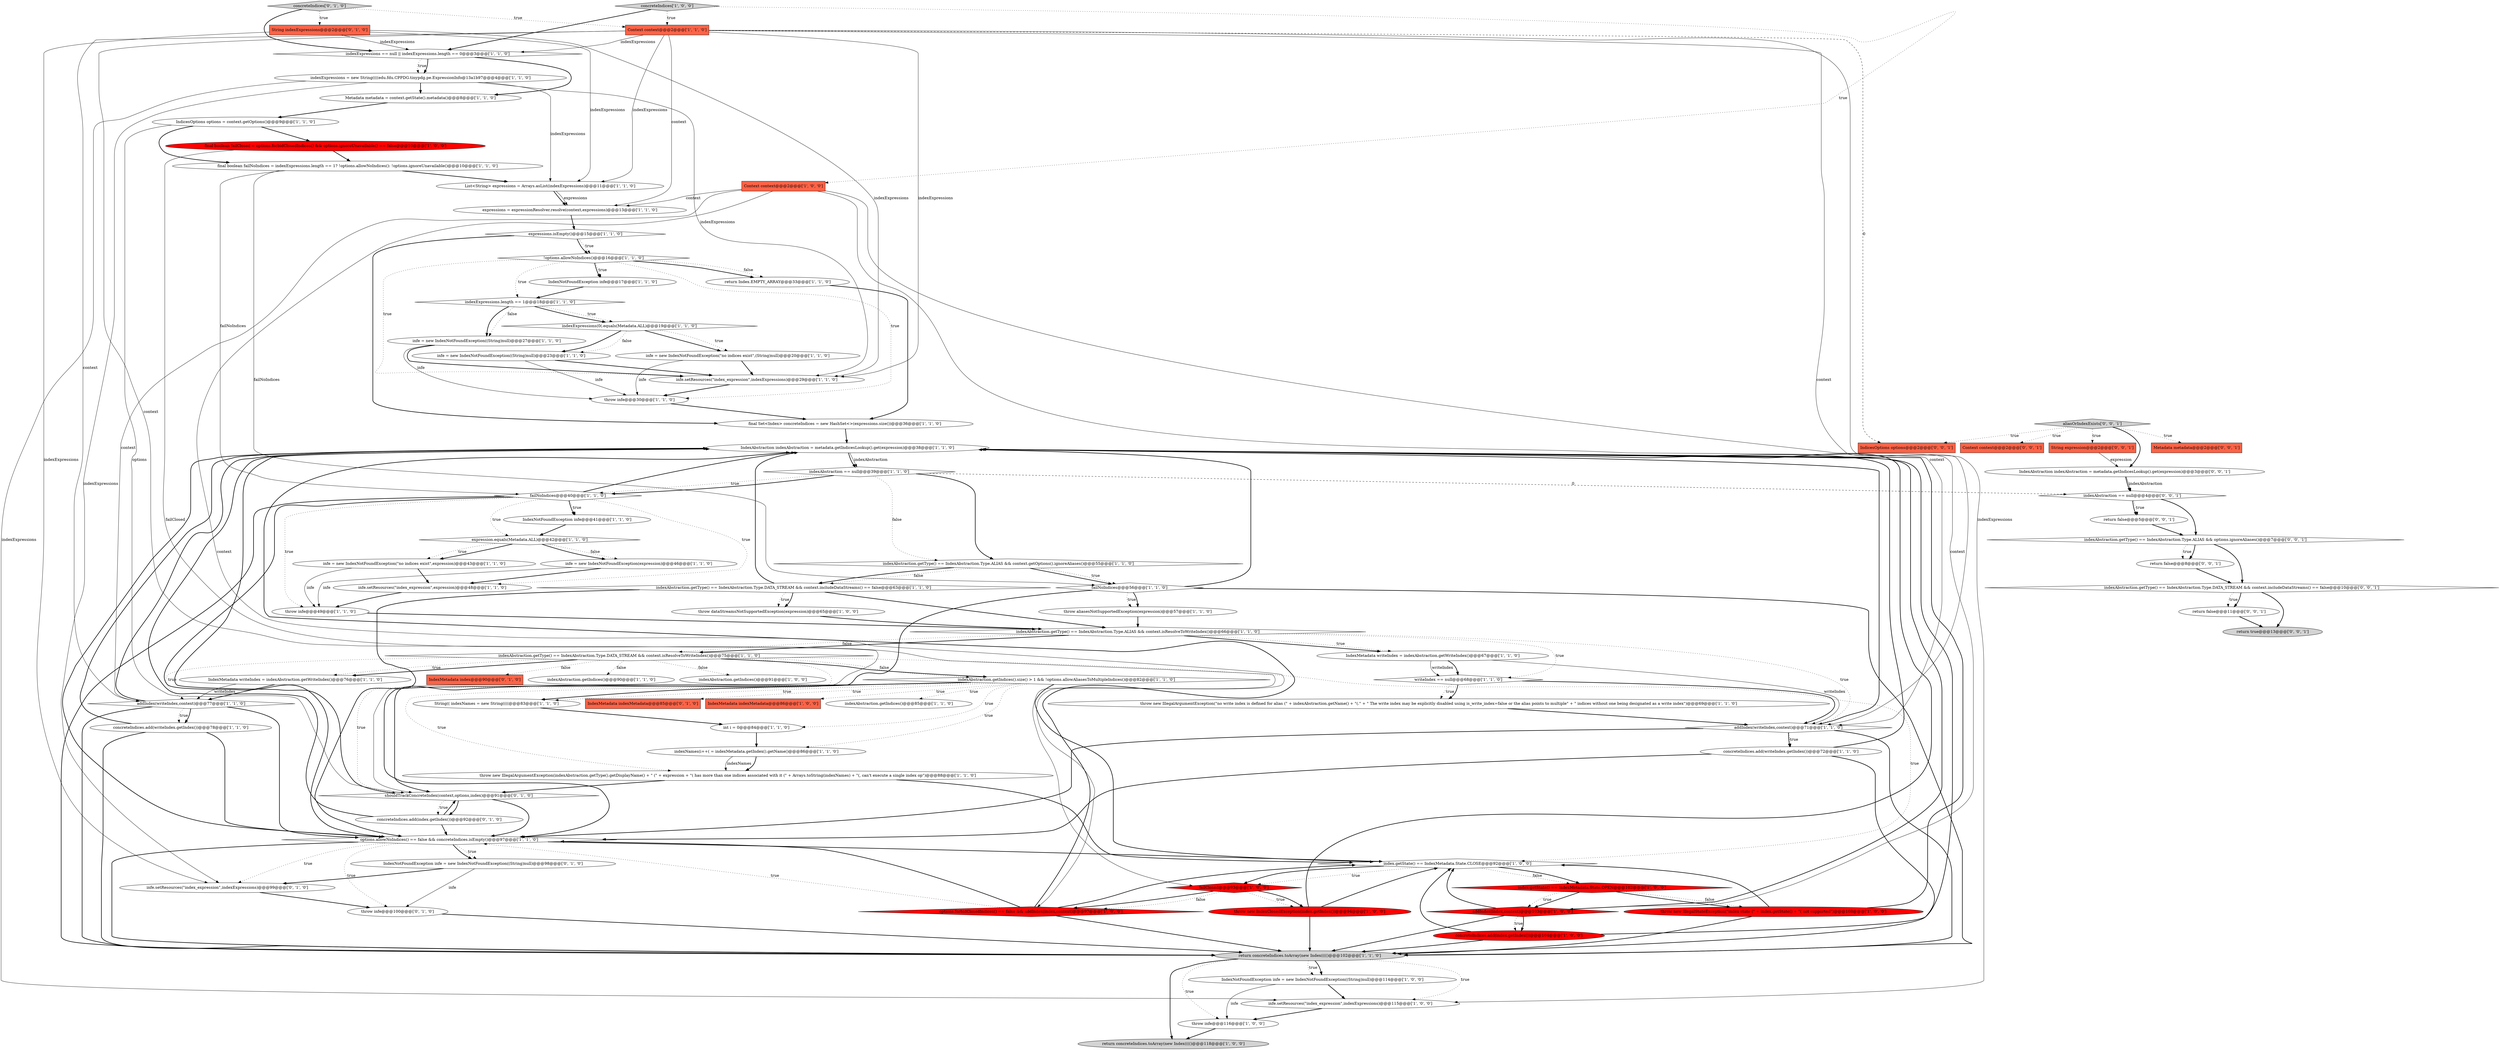 digraph {
69 [style = filled, label = "infe = new IndexNotFoundException(\"no indices exist\",(String)null)@@@20@@@['1', '1', '0']", fillcolor = white, shape = ellipse image = "AAA0AAABBB1BBB"];
78 [style = filled, label = "shouldTrackConcreteIndex(context,options,index)@@@91@@@['0', '1', '0']", fillcolor = white, shape = diamond image = "AAA0AAABBB2BBB"];
45 [style = filled, label = "throw new IllegalStateException(\"index state (\" + index.getState() + \"( not supported\")@@@108@@@['1', '0', '0']", fillcolor = red, shape = ellipse image = "AAA1AAABBB1BBB"];
12 [style = filled, label = "IndexMetadata indexMetadata@@@86@@@['1', '0', '0']", fillcolor = tomato, shape = box image = "AAA0AAABBB1BBB"];
35 [style = filled, label = "IndexAbstraction indexAbstraction = metadata.getIndicesLookup().get(expression)@@@38@@@['1', '1', '0']", fillcolor = white, shape = ellipse image = "AAA0AAABBB1BBB"];
38 [style = filled, label = "throw dataStreamsNotSupportedException(expression)@@@65@@@['1', '0', '0']", fillcolor = white, shape = ellipse image = "AAA0AAABBB1BBB"];
39 [style = filled, label = "indexAbstraction == null@@@39@@@['1', '1', '0']", fillcolor = white, shape = diamond image = "AAA0AAABBB1BBB"];
21 [style = filled, label = "throw aliasesNotSupportedException(expression)@@@57@@@['1', '1', '0']", fillcolor = white, shape = ellipse image = "AAA0AAABBB1BBB"];
46 [style = filled, label = "return concreteIndices.toArray(new Index(((()@@@102@@@['1', '1', '0']", fillcolor = lightgray, shape = ellipse image = "AAA0AAABBB1BBB"];
67 [style = filled, label = "IndexMetadata writeIndex = indexAbstraction.getWriteIndex()@@@76@@@['1', '1', '0']", fillcolor = white, shape = ellipse image = "AAA0AAABBB1BBB"];
8 [style = filled, label = "concreteIndices.add(writeIndex.getIndex())@@@78@@@['1', '1', '0']", fillcolor = white, shape = ellipse image = "AAA0AAABBB1BBB"];
84 [style = filled, label = "indexAbstraction.getType() == IndexAbstraction.Type.DATA_STREAM && context.includeDataStreams() == false@@@10@@@['0', '0', '1']", fillcolor = white, shape = diamond image = "AAA0AAABBB3BBB"];
23 [style = filled, label = "indexAbstraction.getType() == IndexAbstraction.Type.ALIAS && context.isResolveToWriteIndex()@@@66@@@['1', '1', '0']", fillcolor = white, shape = diamond image = "AAA0AAABBB1BBB"];
49 [style = filled, label = "IndicesOptions options = context.getOptions()@@@9@@@['1', '1', '0']", fillcolor = white, shape = ellipse image = "AAA0AAABBB1BBB"];
53 [style = filled, label = "index.getState() == IndexMetadata.State.CLOSE@@@92@@@['1', '0', '0']", fillcolor = white, shape = diamond image = "AAA0AAABBB1BBB"];
19 [style = filled, label = "IndexNotFoundException infe = new IndexNotFoundException((String)null)@@@114@@@['1', '0', '0']", fillcolor = white, shape = ellipse image = "AAA0AAABBB1BBB"];
34 [style = filled, label = "indexAbstraction.getIndices()@@@91@@@['1', '0', '0']", fillcolor = white, shape = ellipse image = "AAA0AAABBB1BBB"];
62 [style = filled, label = "throw infe@@@30@@@['1', '1', '0']", fillcolor = white, shape = ellipse image = "AAA0AAABBB1BBB"];
85 [style = filled, label = "String expression@@@2@@@['0', '0', '1']", fillcolor = tomato, shape = box image = "AAA0AAABBB3BBB"];
17 [style = filled, label = "Context context@@@2@@@['1', '1', '0']", fillcolor = tomato, shape = box image = "AAA0AAABBB1BBB"];
13 [style = filled, label = "final boolean failClosed = options.forbidClosedIndices() && options.ignoreUnavailable() == false@@@10@@@['1', '0', '0']", fillcolor = red, shape = ellipse image = "AAA1AAABBB1BBB"];
90 [style = filled, label = "aliasOrIndexExists['0', '0', '1']", fillcolor = lightgray, shape = diamond image = "AAA0AAABBB3BBB"];
50 [style = filled, label = "infe = new IndexNotFoundException((String)null)@@@27@@@['1', '1', '0']", fillcolor = white, shape = ellipse image = "AAA0AAABBB1BBB"];
3 [style = filled, label = "indexAbstraction.getType() == IndexAbstraction.Type.DATA_STREAM && context.isResolveToWriteIndex()@@@75@@@['1', '1', '0']", fillcolor = white, shape = diamond image = "AAA0AAABBB1BBB"];
70 [style = filled, label = "String indexExpressions@@@2@@@['0', '1', '0']", fillcolor = tomato, shape = box image = "AAA0AAABBB2BBB"];
81 [style = filled, label = "return false@@@11@@@['0', '0', '1']", fillcolor = white, shape = ellipse image = "AAA0AAABBB3BBB"];
82 [style = filled, label = "return false@@@5@@@['0', '0', '1']", fillcolor = white, shape = ellipse image = "AAA0AAABBB3BBB"];
91 [style = filled, label = "indexAbstraction == null@@@4@@@['0', '0', '1']", fillcolor = white, shape = diamond image = "AAA0AAABBB3BBB"];
33 [style = filled, label = "return Index.EMPTY_ARRAY@@@33@@@['1', '1', '0']", fillcolor = white, shape = ellipse image = "AAA0AAABBB1BBB"];
60 [style = filled, label = "failClosed@@@93@@@['1', '0', '0']", fillcolor = red, shape = diamond image = "AAA1AAABBB1BBB"];
28 [style = filled, label = "failNoIndices@@@56@@@['1', '1', '0']", fillcolor = white, shape = diamond image = "AAA0AAABBB1BBB"];
61 [style = filled, label = "infe.setResources(\"index_expression\",indexExpressions)@@@115@@@['1', '0', '0']", fillcolor = white, shape = ellipse image = "AAA0AAABBB1BBB"];
87 [style = filled, label = "return false@@@8@@@['0', '0', '1']", fillcolor = white, shape = ellipse image = "AAA0AAABBB3BBB"];
80 [style = filled, label = "IndexAbstraction indexAbstraction = metadata.getIndicesLookup().get(expression)@@@3@@@['0', '0', '1']", fillcolor = white, shape = ellipse image = "AAA0AAABBB3BBB"];
41 [style = filled, label = "final boolean failNoIndices = indexExpressions.length == 1? !options.allowNoIndices(): !options.ignoreUnavailable()@@@10@@@['1', '1', '0']", fillcolor = white, shape = ellipse image = "AAA0AAABBB1BBB"];
59 [style = filled, label = "return concreteIndices.toArray(new Index(((()@@@118@@@['1', '0', '0']", fillcolor = lightgray, shape = ellipse image = "AAA0AAABBB1BBB"];
52 [style = filled, label = "indexAbstraction.getType() == IndexAbstraction.Type.DATA_STREAM && context.includeDataStreams() == false@@@63@@@['1', '1', '0']", fillcolor = white, shape = diamond image = "AAA0AAABBB1BBB"];
36 [style = filled, label = "indexAbstraction.getType() == IndexAbstraction.Type.ALIAS && context.getOptions().ignoreAliases()@@@55@@@['1', '1', '0']", fillcolor = white, shape = diamond image = "AAA0AAABBB1BBB"];
26 [style = filled, label = "addIndex(writeIndex,context)@@@77@@@['1', '1', '0']", fillcolor = white, shape = diamond image = "AAA0AAABBB1BBB"];
48 [style = filled, label = "indexExpressions = new String((((edu.fdu.CPPDG.tinypdg.pe.ExpressionInfo@13a1b97@@@4@@@['1', '1', '0']", fillcolor = white, shape = ellipse image = "AAA0AAABBB1BBB"];
15 [style = filled, label = "addIndex(index,context)@@@103@@@['1', '0', '0']", fillcolor = red, shape = diamond image = "AAA1AAABBB1BBB"];
47 [style = filled, label = "infe = new IndexNotFoundException(expression)@@@46@@@['1', '1', '0']", fillcolor = white, shape = ellipse image = "AAA0AAABBB1BBB"];
58 [style = filled, label = "!options.allowNoIndices()@@@16@@@['1', '1', '0']", fillcolor = white, shape = diamond image = "AAA0AAABBB1BBB"];
51 [style = filled, label = "infe.setResources(\"index_expression\",indexExpressions)@@@29@@@['1', '1', '0']", fillcolor = white, shape = ellipse image = "AAA0AAABBB1BBB"];
40 [style = filled, label = "infe = new IndexNotFoundException(\"no indices exist\",expression)@@@43@@@['1', '1', '0']", fillcolor = white, shape = ellipse image = "AAA0AAABBB1BBB"];
31 [style = filled, label = "concreteIndices['1', '0', '0']", fillcolor = lightgray, shape = diamond image = "AAA0AAABBB1BBB"];
14 [style = filled, label = "int i = 0@@@84@@@['1', '1', '0']", fillcolor = white, shape = ellipse image = "AAA0AAABBB1BBB"];
30 [style = filled, label = "List<String> expressions = Arrays.asList(indexExpressions)@@@11@@@['1', '1', '0']", fillcolor = white, shape = ellipse image = "AAA0AAABBB1BBB"];
4 [style = filled, label = "indexNames(i++( = indexMetadata.getIndex().getName()@@@86@@@['1', '1', '0']", fillcolor = white, shape = ellipse image = "AAA0AAABBB1BBB"];
10 [style = filled, label = "options.forbidClosedIndices() == false && addIndex(index,context)@@@97@@@['1', '0', '0']", fillcolor = red, shape = diamond image = "AAA1AAABBB1BBB"];
16 [style = filled, label = "Context context@@@2@@@['1', '0', '0']", fillcolor = tomato, shape = box image = "AAA0AAABBB1BBB"];
74 [style = filled, label = "IndexNotFoundException infe = new IndexNotFoundException((String)null)@@@98@@@['0', '1', '0']", fillcolor = white, shape = ellipse image = "AAA0AAABBB2BBB"];
9 [style = filled, label = "throw new IllegalArgumentException(\"no write index is defined for alias (\" + indexAbstraction.getName() + \"(.\" + \" The write index may be explicitly disabled using is_write_index=false or the alias points to multiple\" + \" indices without one being designated as a write index\")@@@69@@@['1', '1', '0']", fillcolor = white, shape = ellipse image = "AAA0AAABBB1BBB"];
76 [style = filled, label = "throw infe@@@100@@@['0', '1', '0']", fillcolor = white, shape = ellipse image = "AAA0AAABBB2BBB"];
64 [style = filled, label = "options.allowNoIndices() == false && concreteIndices.isEmpty()@@@97@@@['1', '1', '0']", fillcolor = white, shape = diamond image = "AAA0AAABBB1BBB"];
63 [style = filled, label = "indexExpressions(0(.equals(Metadata.ALL)@@@19@@@['1', '1', '0']", fillcolor = white, shape = diamond image = "AAA0AAABBB1BBB"];
88 [style = filled, label = "IndicesOptions options@@@2@@@['0', '0', '1']", fillcolor = tomato, shape = box image = "AAA0AAABBB3BBB"];
24 [style = filled, label = "failNoIndices@@@40@@@['1', '1', '0']", fillcolor = white, shape = diamond image = "AAA0AAABBB1BBB"];
37 [style = filled, label = "throw new IndexClosedException(index.getIndex())@@@94@@@['1', '0', '0']", fillcolor = red, shape = ellipse image = "AAA1AAABBB1BBB"];
77 [style = filled, label = "IndexMetadata index@@@90@@@['0', '1', '0']", fillcolor = tomato, shape = box image = "AAA0AAABBB2BBB"];
7 [style = filled, label = "infe.setResources(\"index_expression\",expression)@@@48@@@['1', '1', '0']", fillcolor = white, shape = ellipse image = "AAA0AAABBB1BBB"];
54 [style = filled, label = "indexExpressions == null || indexExpressions.length == 0@@@3@@@['1', '1', '0']", fillcolor = white, shape = diamond image = "AAA0AAABBB1BBB"];
22 [style = filled, label = "final Set<Index> concreteIndices = new HashSet<>(expressions.size())@@@36@@@['1', '1', '0']", fillcolor = white, shape = ellipse image = "AAA0AAABBB1BBB"];
73 [style = filled, label = "infe.setResources(\"index_expression\",indexExpressions)@@@99@@@['0', '1', '0']", fillcolor = white, shape = ellipse image = "AAA0AAABBB2BBB"];
20 [style = filled, label = "infe = new IndexNotFoundException((String)null)@@@23@@@['1', '1', '0']", fillcolor = white, shape = ellipse image = "AAA0AAABBB1BBB"];
5 [style = filled, label = "throw infe@@@116@@@['1', '0', '0']", fillcolor = white, shape = ellipse image = "AAA0AAABBB1BBB"];
68 [style = filled, label = "concreteIndices.add(index.getIndex())@@@104@@@['1', '0', '0']", fillcolor = red, shape = ellipse image = "AAA1AAABBB1BBB"];
56 [style = filled, label = "throw infe@@@49@@@['1', '1', '0']", fillcolor = white, shape = ellipse image = "AAA0AAABBB1BBB"];
27 [style = filled, label = "indexAbstraction.getIndices()@@@85@@@['1', '1', '0']", fillcolor = white, shape = ellipse image = "AAA0AAABBB1BBB"];
32 [style = filled, label = "expressions.isEmpty()@@@15@@@['1', '1', '0']", fillcolor = white, shape = diamond image = "AAA0AAABBB1BBB"];
75 [style = filled, label = "IndexMetadata indexMetadata@@@85@@@['0', '1', '0']", fillcolor = tomato, shape = box image = "AAA0AAABBB2BBB"];
57 [style = filled, label = "throw new IllegalArgumentException(indexAbstraction.getType().getDisplayName() + \" (\" + expression + \"( has more than one indices associated with it (\" + Arrays.toString(indexNames) + \"(, can't execute a single index op\")@@@88@@@['1', '1', '0']", fillcolor = white, shape = ellipse image = "AAA0AAABBB1BBB"];
71 [style = filled, label = "concreteIndices.add(index.getIndex())@@@92@@@['0', '1', '0']", fillcolor = white, shape = ellipse image = "AAA0AAABBB2BBB"];
18 [style = filled, label = "Metadata metadata = context.getState().metadata()@@@8@@@['1', '1', '0']", fillcolor = white, shape = ellipse image = "AAA0AAABBB1BBB"];
44 [style = filled, label = "writeIndex == null@@@68@@@['1', '1', '0']", fillcolor = white, shape = diamond image = "AAA0AAABBB1BBB"];
2 [style = filled, label = "indexExpressions.length == 1@@@18@@@['1', '1', '0']", fillcolor = white, shape = diamond image = "AAA0AAABBB1BBB"];
55 [style = filled, label = "IndexNotFoundException infe@@@17@@@['1', '1', '0']", fillcolor = white, shape = ellipse image = "AAA0AAABBB1BBB"];
25 [style = filled, label = "addIndex(writeIndex,context)@@@71@@@['1', '1', '0']", fillcolor = white, shape = diamond image = "AAA0AAABBB1BBB"];
89 [style = filled, label = "indexAbstraction.getType() == IndexAbstraction.Type.ALIAS && options.ignoreAliases()@@@7@@@['0', '0', '1']", fillcolor = white, shape = diamond image = "AAA0AAABBB3BBB"];
11 [style = filled, label = "indexAbstraction.getIndices().size() > 1 && !options.allowAliasesToMultipleIndices()@@@82@@@['1', '1', '0']", fillcolor = white, shape = diamond image = "AAA0AAABBB1BBB"];
6 [style = filled, label = "expression.equals(Metadata.ALL)@@@42@@@['1', '1', '0']", fillcolor = white, shape = diamond image = "AAA0AAABBB1BBB"];
0 [style = filled, label = "index.getState() == IndexMetadata.State.OPEN@@@102@@@['1', '0', '0']", fillcolor = red, shape = diamond image = "AAA1AAABBB1BBB"];
29 [style = filled, label = "IndexMetadata writeIndex = indexAbstraction.getWriteIndex()@@@67@@@['1', '1', '0']", fillcolor = white, shape = ellipse image = "AAA0AAABBB1BBB"];
43 [style = filled, label = "indexAbstraction.getIndices()@@@90@@@['1', '1', '0']", fillcolor = white, shape = ellipse image = "AAA0AAABBB1BBB"];
86 [style = filled, label = "return true@@@13@@@['0', '0', '1']", fillcolor = lightgray, shape = ellipse image = "AAA0AAABBB3BBB"];
42 [style = filled, label = "IndexNotFoundException infe@@@41@@@['1', '1', '0']", fillcolor = white, shape = ellipse image = "AAA0AAABBB1BBB"];
83 [style = filled, label = "Metadata metadata@@@2@@@['0', '0', '1']", fillcolor = tomato, shape = box image = "AAA0AAABBB3BBB"];
65 [style = filled, label = "String(( indexNames = new String((((@@@83@@@['1', '1', '0']", fillcolor = white, shape = ellipse image = "AAA0AAABBB1BBB"];
79 [style = filled, label = "Context context@@@2@@@['0', '0', '1']", fillcolor = tomato, shape = box image = "AAA0AAABBB3BBB"];
66 [style = filled, label = "expressions = expressionResolver.resolve(context,expressions)@@@13@@@['1', '1', '0']", fillcolor = white, shape = ellipse image = "AAA0AAABBB1BBB"];
72 [style = filled, label = "concreteIndices['0', '1', '0']", fillcolor = lightgray, shape = diamond image = "AAA0AAABBB2BBB"];
1 [style = filled, label = "concreteIndices.add(writeIndex.getIndex())@@@72@@@['1', '1', '0']", fillcolor = white, shape = ellipse image = "AAA0AAABBB1BBB"];
24->6 [style = dotted, label="true"];
32->22 [style = bold, label=""];
68->35 [style = bold, label=""];
6->47 [style = dotted, label="false"];
11->65 [style = dotted, label="true"];
48->51 [style = solid, label="indexExpressions"];
63->20 [style = dotted, label="false"];
64->73 [style = dotted, label="true"];
25->1 [style = bold, label=""];
52->64 [style = bold, label=""];
39->24 [style = dotted, label="true"];
28->21 [style = dotted, label="true"];
47->7 [style = bold, label=""];
11->12 [style = dotted, label="true"];
58->2 [style = dotted, label="true"];
15->68 [style = dotted, label="true"];
55->2 [style = bold, label=""];
63->20 [style = bold, label=""];
36->28 [style = bold, label=""];
10->35 [style = bold, label=""];
64->74 [style = dotted, label="true"];
39->24 [style = bold, label=""];
3->53 [style = dotted, label="true"];
10->53 [style = bold, label=""];
64->53 [style = bold, label=""];
89->87 [style = bold, label=""];
58->62 [style = dotted, label="true"];
80->91 [style = solid, label="indexAbstraction"];
25->35 [style = bold, label=""];
65->14 [style = bold, label=""];
91->82 [style = dotted, label="true"];
0->15 [style = bold, label=""];
16->26 [style = solid, label="context"];
41->28 [style = solid, label="failNoIndices"];
1->46 [style = bold, label=""];
16->15 [style = solid, label="context"];
23->29 [style = bold, label=""];
19->5 [style = solid, label="infe"];
37->53 [style = bold, label=""];
24->64 [style = bold, label=""];
18->49 [style = bold, label=""];
60->37 [style = dotted, label="true"];
28->21 [style = bold, label=""];
23->44 [style = dotted, label="true"];
29->25 [style = solid, label="writeIndex"];
57->78 [style = bold, label=""];
71->64 [style = bold, label=""];
24->42 [style = dotted, label="true"];
70->51 [style = solid, label="indexExpressions"];
49->13 [style = bold, label=""];
2->63 [style = bold, label=""];
26->35 [style = bold, label=""];
78->71 [style = bold, label=""];
29->44 [style = bold, label=""];
58->51 [style = dotted, label="true"];
19->61 [style = bold, label=""];
76->46 [style = bold, label=""];
48->18 [style = bold, label=""];
39->91 [style = dashed, label="0"];
73->76 [style = bold, label=""];
23->29 [style = dotted, label="true"];
53->60 [style = bold, label=""];
53->60 [style = dotted, label="true"];
45->35 [style = bold, label=""];
72->17 [style = dotted, label="true"];
24->46 [style = bold, label=""];
46->59 [style = bold, label=""];
47->56 [style = solid, label="infe"];
44->9 [style = dotted, label="true"];
78->71 [style = dotted, label="true"];
52->35 [style = bold, label=""];
26->64 [style = bold, label=""];
50->62 [style = solid, label="infe"];
26->46 [style = bold, label=""];
20->62 [style = solid, label="infe"];
39->36 [style = dotted, label="false"];
17->26 [style = solid, label="context"];
52->23 [style = bold, label=""];
29->44 [style = solid, label="writeIndex"];
10->64 [style = bold, label=""];
46->5 [style = dotted, label="true"];
90->79 [style = dotted, label="true"];
8->64 [style = bold, label=""];
17->51 [style = solid, label="indexExpressions"];
11->14 [style = dotted, label="true"];
3->11 [style = bold, label=""];
64->74 [style = bold, label=""];
3->26 [style = dotted, label="true"];
1->35 [style = bold, label=""];
23->3 [style = bold, label=""];
63->69 [style = bold, label=""];
71->35 [style = bold, label=""];
2->50 [style = dotted, label="false"];
67->26 [style = bold, label=""];
90->83 [style = dotted, label="true"];
15->35 [style = bold, label=""];
64->35 [style = bold, label=""];
70->30 [style = solid, label="indexExpressions"];
35->39 [style = solid, label="indexAbstraction"];
32->58 [style = dotted, label="true"];
28->35 [style = bold, label=""];
16->10 [style = solid, label="context"];
36->52 [style = dotted, label="false"];
41->30 [style = bold, label=""];
17->88 [style = dashed, label="0"];
11->78 [style = bold, label=""];
37->46 [style = bold, label=""];
78->35 [style = bold, label=""];
3->43 [style = dotted, label="false"];
3->67 [style = bold, label=""];
17->66 [style = solid, label="context"];
32->58 [style = bold, label=""];
31->17 [style = dotted, label="true"];
56->23 [style = bold, label=""];
49->41 [style = bold, label=""];
3->67 [style = dotted, label="true"];
3->34 [style = dotted, label="false"];
46->19 [style = bold, label=""];
45->46 [style = bold, label=""];
48->61 [style = solid, label="indexExpressions"];
58->55 [style = dotted, label="true"];
6->47 [style = bold, label=""];
57->53 [style = bold, label=""];
24->7 [style = dotted, label="true"];
25->64 [style = bold, label=""];
80->91 [style = bold, label=""];
71->78 [style = bold, label=""];
17->78 [style = solid, label="context"];
82->89 [style = bold, label=""];
14->4 [style = bold, label=""];
21->23 [style = bold, label=""];
6->40 [style = dotted, label="true"];
89->87 [style = dotted, label="true"];
84->81 [style = dotted, label="true"];
17->30 [style = solid, label="indexExpressions"];
26->8 [style = dotted, label="true"];
3->78 [style = dotted, label="true"];
60->37 [style = bold, label=""];
62->22 [style = bold, label=""];
11->65 [style = bold, label=""];
63->69 [style = dotted, label="true"];
51->62 [style = bold, label=""];
17->25 [style = solid, label="context"];
5->59 [style = bold, label=""];
0->45 [style = bold, label=""];
2->63 [style = dotted, label="true"];
4->57 [style = bold, label=""];
36->52 [style = bold, label=""];
91->89 [style = bold, label=""];
87->84 [style = bold, label=""];
7->56 [style = bold, label=""];
35->39 [style = bold, label=""];
54->48 [style = dotted, label="true"];
17->61 [style = solid, label="indexExpressions"];
15->53 [style = bold, label=""];
78->64 [style = bold, label=""];
90->85 [style = dotted, label="true"];
26->8 [style = bold, label=""];
45->53 [style = bold, label=""];
11->4 [style = dotted, label="true"];
23->3 [style = dotted, label="false"];
68->53 [style = bold, label=""];
36->28 [style = dotted, label="true"];
90->88 [style = dotted, label="true"];
8->35 [style = bold, label=""];
46->19 [style = dotted, label="true"];
15->68 [style = bold, label=""];
3->77 [style = dotted, label="false"];
13->41 [style = bold, label=""];
48->73 [style = solid, label="indexExpressions"];
11->27 [style = dotted, label="true"];
28->64 [style = bold, label=""];
53->0 [style = dotted, label="false"];
81->86 [style = bold, label=""];
72->70 [style = dotted, label="true"];
20->51 [style = bold, label=""];
10->64 [style = dotted, label="true"];
44->25 [style = bold, label=""];
74->76 [style = solid, label="infe"];
37->35 [style = bold, label=""];
22->35 [style = bold, label=""];
46->61 [style = dotted, label="true"];
44->9 [style = bold, label=""];
23->25 [style = dotted, label="true"];
33->22 [style = bold, label=""];
53->0 [style = bold, label=""];
31->54 [style = bold, label=""];
25->1 [style = dotted, label="true"];
24->42 [style = bold, label=""];
69->62 [style = solid, label="infe"];
89->84 [style = bold, label=""];
16->66 [style = solid, label="context"];
16->25 [style = solid, label="context"];
70->54 [style = solid, label="indexExpressions"];
52->38 [style = dotted, label="true"];
40->56 [style = solid, label="infe"];
68->46 [style = bold, label=""];
61->5 [style = bold, label=""];
24->35 [style = bold, label=""];
24->56 [style = dotted, label="true"];
0->15 [style = dotted, label="true"];
30->66 [style = bold, label=""];
60->10 [style = dotted, label="false"];
58->33 [style = dotted, label="false"];
10->46 [style = bold, label=""];
74->73 [style = bold, label=""];
52->38 [style = bold, label=""];
38->23 [style = bold, label=""];
54->48 [style = bold, label=""];
41->24 [style = solid, label="failNoIndices"];
72->54 [style = bold, label=""];
25->46 [style = bold, label=""];
58->55 [style = bold, label=""];
11->57 [style = dotted, label="true"];
31->16 [style = dotted, label="true"];
69->51 [style = bold, label=""];
64->46 [style = bold, label=""];
84->86 [style = bold, label=""];
30->66 [style = solid, label="expressions"];
85->80 [style = solid, label="expression"];
2->50 [style = bold, label=""];
17->54 [style = solid, label="indexExpressions"];
11->75 [style = dotted, label="true"];
11->53 [style = bold, label=""];
58->33 [style = bold, label=""];
70->73 [style = solid, label="indexExpressions"];
64->76 [style = dotted, label="true"];
8->46 [style = bold, label=""];
28->46 [style = bold, label=""];
40->7 [style = bold, label=""];
90->80 [style = bold, label=""];
54->18 [style = bold, label=""];
42->6 [style = bold, label=""];
3->11 [style = dotted, label="false"];
6->40 [style = bold, label=""];
50->51 [style = bold, label=""];
9->25 [style = bold, label=""];
49->78 [style = solid, label="options"];
4->57 [style = solid, label="indexNames"];
60->10 [style = bold, label=""];
15->46 [style = bold, label=""];
91->82 [style = bold, label=""];
84->81 [style = bold, label=""];
67->26 [style = solid, label="writeIndex"];
48->30 [style = solid, label="indexExpressions"];
13->60 [style = solid, label="failClosed"];
66->32 [style = bold, label=""];
39->36 [style = bold, label=""];
1->64 [style = bold, label=""];
0->45 [style = dotted, label="false"];
}
